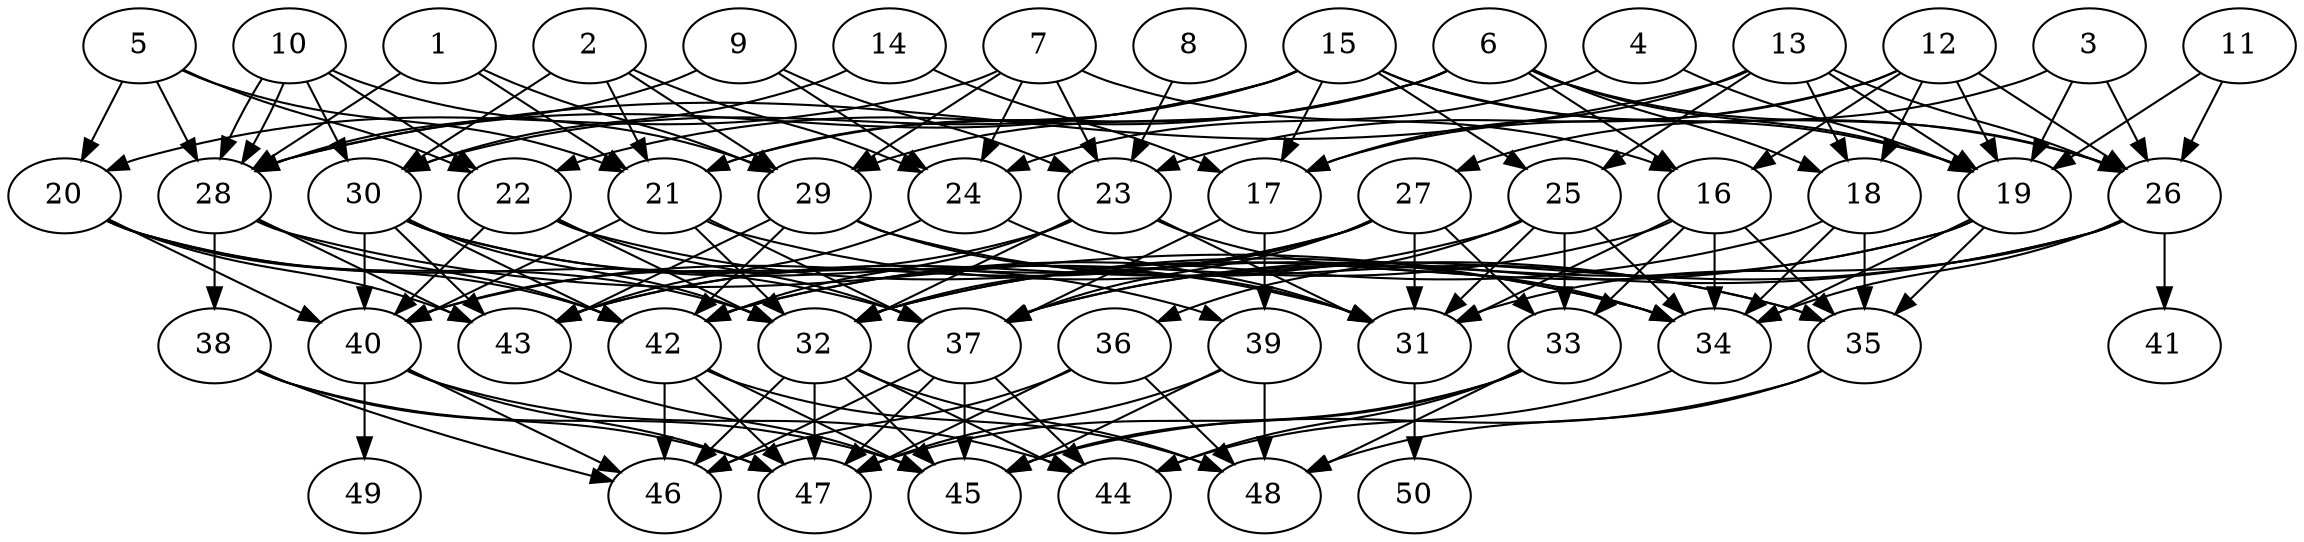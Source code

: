 // DAG automatically generated by daggen at Thu Oct  3 14:07:58 2019
// ./daggen --dot -n 50 --ccr 0.5 --fat 0.7 --regular 0.9 --density 0.6 --mindata 5242880 --maxdata 52428800 
digraph G {
  1 [size="10975232", alpha="0.14", expect_size="5487616"] 
  1 -> 21 [size ="5487616"]
  1 -> 28 [size ="5487616"]
  1 -> 29 [size ="5487616"]
  2 [size="59848704", alpha="0.14", expect_size="29924352"] 
  2 -> 21 [size ="29924352"]
  2 -> 24 [size ="29924352"]
  2 -> 29 [size ="29924352"]
  2 -> 30 [size ="29924352"]
  3 [size="20264960", alpha="0.11", expect_size="10132480"] 
  3 -> 19 [size ="10132480"]
  3 -> 26 [size ="10132480"]
  3 -> 27 [size ="10132480"]
  4 [size="84195328", alpha="0.13", expect_size="42097664"] 
  4 -> 19 [size ="42097664"]
  4 -> 24 [size ="42097664"]
  5 [size="23197696", alpha="0.03", expect_size="11598848"] 
  5 -> 20 [size ="11598848"]
  5 -> 21 [size ="11598848"]
  5 -> 22 [size ="11598848"]
  5 -> 28 [size ="11598848"]
  6 [size="54798336", alpha="0.13", expect_size="27399168"] 
  6 -> 16 [size ="27399168"]
  6 -> 18 [size ="27399168"]
  6 -> 19 [size ="27399168"]
  6 -> 21 [size ="27399168"]
  6 -> 22 [size ="27399168"]
  6 -> 26 [size ="27399168"]
  6 -> 29 [size ="27399168"]
  7 [size="35651584", alpha="0.12", expect_size="17825792"] 
  7 -> 16 [size ="17825792"]
  7 -> 20 [size ="17825792"]
  7 -> 23 [size ="17825792"]
  7 -> 24 [size ="17825792"]
  7 -> 29 [size ="17825792"]
  8 [size="99692544", alpha="0.06", expect_size="49846272"] 
  8 -> 23 [size ="49846272"]
  9 [size="74946560", alpha="0.18", expect_size="37473280"] 
  9 -> 23 [size ="37473280"]
  9 -> 24 [size ="37473280"]
  9 -> 28 [size ="37473280"]
  10 [size="47042560", alpha="0.19", expect_size="23521280"] 
  10 -> 22 [size ="23521280"]
  10 -> 28 [size ="23521280"]
  10 -> 28 [size ="23521280"]
  10 -> 29 [size ="23521280"]
  10 -> 30 [size ="23521280"]
  11 [size="41134080", alpha="0.01", expect_size="20567040"] 
  11 -> 19 [size ="20567040"]
  11 -> 26 [size ="20567040"]
  12 [size="12597248", alpha="0.06", expect_size="6298624"] 
  12 -> 16 [size ="6298624"]
  12 -> 17 [size ="6298624"]
  12 -> 18 [size ="6298624"]
  12 -> 19 [size ="6298624"]
  12 -> 23 [size ="6298624"]
  12 -> 26 [size ="6298624"]
  13 [size="77275136", alpha="0.08", expect_size="38637568"] 
  13 -> 17 [size ="38637568"]
  13 -> 18 [size ="38637568"]
  13 -> 19 [size ="38637568"]
  13 -> 25 [size ="38637568"]
  13 -> 26 [size ="38637568"]
  13 -> 28 [size ="38637568"]
  14 [size="33591296", alpha="0.10", expect_size="16795648"] 
  14 -> 17 [size ="16795648"]
  14 -> 30 [size ="16795648"]
  15 [size="92964864", alpha="0.01", expect_size="46482432"] 
  15 -> 17 [size ="46482432"]
  15 -> 19 [size ="46482432"]
  15 -> 21 [size ="46482432"]
  15 -> 25 [size ="46482432"]
  15 -> 26 [size ="46482432"]
  15 -> 28 [size ="46482432"]
  15 -> 30 [size ="46482432"]
  16 [size="14200832", alpha="0.19", expect_size="7100416"] 
  16 -> 31 [size ="7100416"]
  16 -> 33 [size ="7100416"]
  16 -> 34 [size ="7100416"]
  16 -> 35 [size ="7100416"]
  16 -> 42 [size ="7100416"]
  17 [size="76843008", alpha="0.06", expect_size="38421504"] 
  17 -> 37 [size ="38421504"]
  17 -> 39 [size ="38421504"]
  18 [size="40200192", alpha="0.09", expect_size="20100096"] 
  18 -> 34 [size ="20100096"]
  18 -> 35 [size ="20100096"]
  18 -> 42 [size ="20100096"]
  19 [size="68063232", alpha="0.04", expect_size="34031616"] 
  19 -> 32 [size ="34031616"]
  19 -> 34 [size ="34031616"]
  19 -> 35 [size ="34031616"]
  19 -> 37 [size ="34031616"]
  20 [size="59029504", alpha="0.16", expect_size="29514752"] 
  20 -> 32 [size ="29514752"]
  20 -> 37 [size ="29514752"]
  20 -> 40 [size ="29514752"]
  20 -> 42 [size ="29514752"]
  20 -> 43 [size ="29514752"]
  21 [size="55353344", alpha="0.08", expect_size="27676672"] 
  21 -> 32 [size ="27676672"]
  21 -> 35 [size ="27676672"]
  21 -> 37 [size ="27676672"]
  21 -> 40 [size ="27676672"]
  22 [size="61491200", alpha="0.10", expect_size="30745600"] 
  22 -> 32 [size ="30745600"]
  22 -> 34 [size ="30745600"]
  22 -> 37 [size ="30745600"]
  22 -> 40 [size ="30745600"]
  23 [size="88852480", alpha="0.15", expect_size="44426240"] 
  23 -> 31 [size ="44426240"]
  23 -> 32 [size ="44426240"]
  23 -> 34 [size ="44426240"]
  23 -> 40 [size ="44426240"]
  23 -> 42 [size ="44426240"]
  24 [size="32798720", alpha="0.15", expect_size="16399360"] 
  24 -> 31 [size ="16399360"]
  24 -> 43 [size ="16399360"]
  25 [size="80357376", alpha="0.18", expect_size="40178688"] 
  25 -> 31 [size ="40178688"]
  25 -> 33 [size ="40178688"]
  25 -> 34 [size ="40178688"]
  25 -> 36 [size ="40178688"]
  25 -> 43 [size ="40178688"]
  26 [size="85772288", alpha="0.10", expect_size="42886144"] 
  26 -> 31 [size ="42886144"]
  26 -> 32 [size ="42886144"]
  26 -> 34 [size ="42886144"]
  26 -> 37 [size ="42886144"]
  26 -> 41 [size ="42886144"]
  27 [size="81502208", alpha="0.08", expect_size="40751104"] 
  27 -> 31 [size ="40751104"]
  27 -> 32 [size ="40751104"]
  27 -> 33 [size ="40751104"]
  27 -> 37 [size ="40751104"]
  27 -> 40 [size ="40751104"]
  27 -> 43 [size ="40751104"]
  28 [size="14196736", alpha="0.04", expect_size="7098368"] 
  28 -> 34 [size ="7098368"]
  28 -> 38 [size ="7098368"]
  28 -> 42 [size ="7098368"]
  28 -> 43 [size ="7098368"]
  29 [size="55240704", alpha="0.14", expect_size="27620352"] 
  29 -> 31 [size ="27620352"]
  29 -> 35 [size ="27620352"]
  29 -> 42 [size ="27620352"]
  29 -> 43 [size ="27620352"]
  30 [size="75169792", alpha="0.12", expect_size="37584896"] 
  30 -> 31 [size ="37584896"]
  30 -> 32 [size ="37584896"]
  30 -> 39 [size ="37584896"]
  30 -> 40 [size ="37584896"]
  30 -> 42 [size ="37584896"]
  30 -> 43 [size ="37584896"]
  31 [size="56680448", alpha="0.16", expect_size="28340224"] 
  31 -> 50 [size ="28340224"]
  32 [size="94633984", alpha="0.01", expect_size="47316992"] 
  32 -> 44 [size ="47316992"]
  32 -> 45 [size ="47316992"]
  32 -> 46 [size ="47316992"]
  32 -> 47 [size ="47316992"]
  32 -> 48 [size ="47316992"]
  33 [size="49655808", alpha="0.00", expect_size="24827904"] 
  33 -> 44 [size ="24827904"]
  33 -> 45 [size ="24827904"]
  33 -> 47 [size ="24827904"]
  33 -> 48 [size ="24827904"]
  34 [size="25892864", alpha="0.04", expect_size="12946432"] 
  34 -> 44 [size ="12946432"]
  35 [size="97058816", alpha="0.05", expect_size="48529408"] 
  35 -> 45 [size ="48529408"]
  35 -> 48 [size ="48529408"]
  36 [size="87121920", alpha="0.07", expect_size="43560960"] 
  36 -> 46 [size ="43560960"]
  36 -> 47 [size ="43560960"]
  36 -> 48 [size ="43560960"]
  37 [size="40398848", alpha="0.04", expect_size="20199424"] 
  37 -> 44 [size ="20199424"]
  37 -> 45 [size ="20199424"]
  37 -> 46 [size ="20199424"]
  37 -> 47 [size ="20199424"]
  38 [size="76427264", alpha="0.06", expect_size="38213632"] 
  38 -> 45 [size ="38213632"]
  38 -> 46 [size ="38213632"]
  38 -> 47 [size ="38213632"]
  39 [size="95670272", alpha="0.01", expect_size="47835136"] 
  39 -> 45 [size ="47835136"]
  39 -> 47 [size ="47835136"]
  39 -> 48 [size ="47835136"]
  40 [size="68218880", alpha="0.06", expect_size="34109440"] 
  40 -> 44 [size ="34109440"]
  40 -> 46 [size ="34109440"]
  40 -> 47 [size ="34109440"]
  40 -> 49 [size ="34109440"]
  41 [size="30629888", alpha="0.00", expect_size="15314944"] 
  42 [size="13549568", alpha="0.05", expect_size="6774784"] 
  42 -> 45 [size ="6774784"]
  42 -> 46 [size ="6774784"]
  42 -> 47 [size ="6774784"]
  42 -> 48 [size ="6774784"]
  43 [size="19093504", alpha="0.07", expect_size="9546752"] 
  43 -> 45 [size ="9546752"]
  44 [size="19679232", alpha="0.14", expect_size="9839616"] 
  45 [size="38412288", alpha="0.15", expect_size="19206144"] 
  46 [size="63399936", alpha="0.13", expect_size="31699968"] 
  47 [size="98359296", alpha="0.05", expect_size="49179648"] 
  48 [size="20903936", alpha="0.18", expect_size="10451968"] 
  49 [size="49494016", alpha="0.01", expect_size="24747008"] 
  50 [size="52961280", alpha="0.18", expect_size="26480640"] 
}
